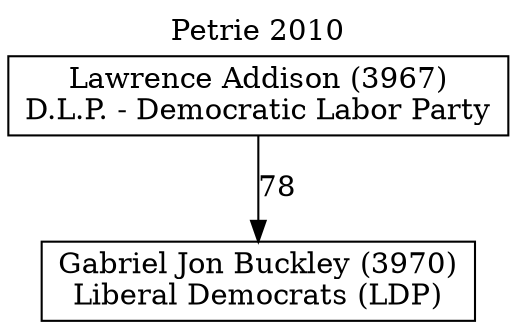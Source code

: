 // House preference flow
digraph "Gabriel Jon Buckley (3970)_Petrie_2010" {
	graph [label="Petrie 2010" labelloc=t mclimit=10]
	node [shape=box]
	"Gabriel Jon Buckley (3970)" [label="Gabriel Jon Buckley (3970)
Liberal Democrats (LDP)"]
	"Lawrence Addison (3967)" [label="Lawrence Addison (3967)
D.L.P. - Democratic Labor Party"]
	"Lawrence Addison (3967)" -> "Gabriel Jon Buckley (3970)" [label=78]
}

